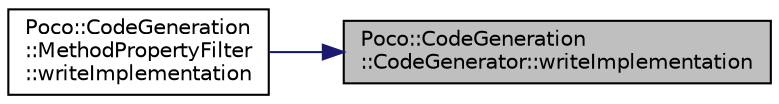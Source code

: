 digraph "Poco::CodeGeneration::CodeGenerator::writeImplementation"
{
 // LATEX_PDF_SIZE
  edge [fontname="Helvetica",fontsize="10",labelfontname="Helvetica",labelfontsize="10"];
  node [fontname="Helvetica",fontsize="10",shape=record];
  rankdir="RL";
  Node1 [label="Poco::CodeGeneration\l::CodeGenerator::writeImplementation",height=0.2,width=0.4,color="black", fillcolor="grey75", style="filled", fontcolor="black",tooltip="Only valid when inside a method. Simply forwards the code lines to the implementation file."];
  Node1 -> Node2 [dir="back",color="midnightblue",fontsize="10",style="solid"];
  Node2 [label="Poco::CodeGeneration\l::MethodPropertyFilter\l::writeImplementation",height=0.2,width=0.4,color="black", fillcolor="white", style="filled",URL="$classPoco_1_1CodeGeneration_1_1MethodPropertyFilter.html#a35e064c2c1109acbddf1b3929606ae49",tooltip="Only valid when inside a method. Simply forwards the code lines to the implementation file."];
}
